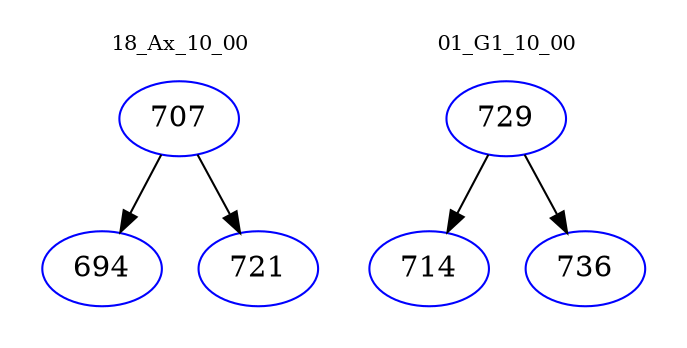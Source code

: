 digraph{
subgraph cluster_0 {
color = white
label = "18_Ax_10_00";
fontsize=10;
T0_707 [label="707", color="blue"]
T0_707 -> T0_694 [color="black"]
T0_694 [label="694", color="blue"]
T0_707 -> T0_721 [color="black"]
T0_721 [label="721", color="blue"]
}
subgraph cluster_1 {
color = white
label = "01_G1_10_00";
fontsize=10;
T1_729 [label="729", color="blue"]
T1_729 -> T1_714 [color="black"]
T1_714 [label="714", color="blue"]
T1_729 -> T1_736 [color="black"]
T1_736 [label="736", color="blue"]
}
}
